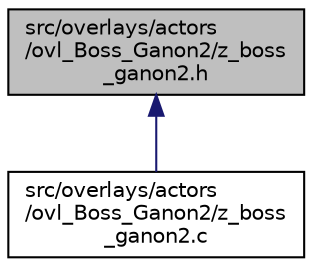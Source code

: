 digraph "src/overlays/actors/ovl_Boss_Ganon2/z_boss_ganon2.h"
{
 // LATEX_PDF_SIZE
  edge [fontname="Helvetica",fontsize="10",labelfontname="Helvetica",labelfontsize="10"];
  node [fontname="Helvetica",fontsize="10",shape=record];
  Node1 [label="src/overlays/actors\l/ovl_Boss_Ganon2/z_boss\l_ganon2.h",height=0.2,width=0.4,color="black", fillcolor="grey75", style="filled", fontcolor="black",tooltip=" "];
  Node1 -> Node2 [dir="back",color="midnightblue",fontsize="10",style="solid",fontname="Helvetica"];
  Node2 [label="src/overlays/actors\l/ovl_Boss_Ganon2/z_boss\l_ganon2.c",height=0.2,width=0.4,color="black", fillcolor="white", style="filled",URL="$df/d23/z__boss__ganon2_8c.html",tooltip=" "];
}
